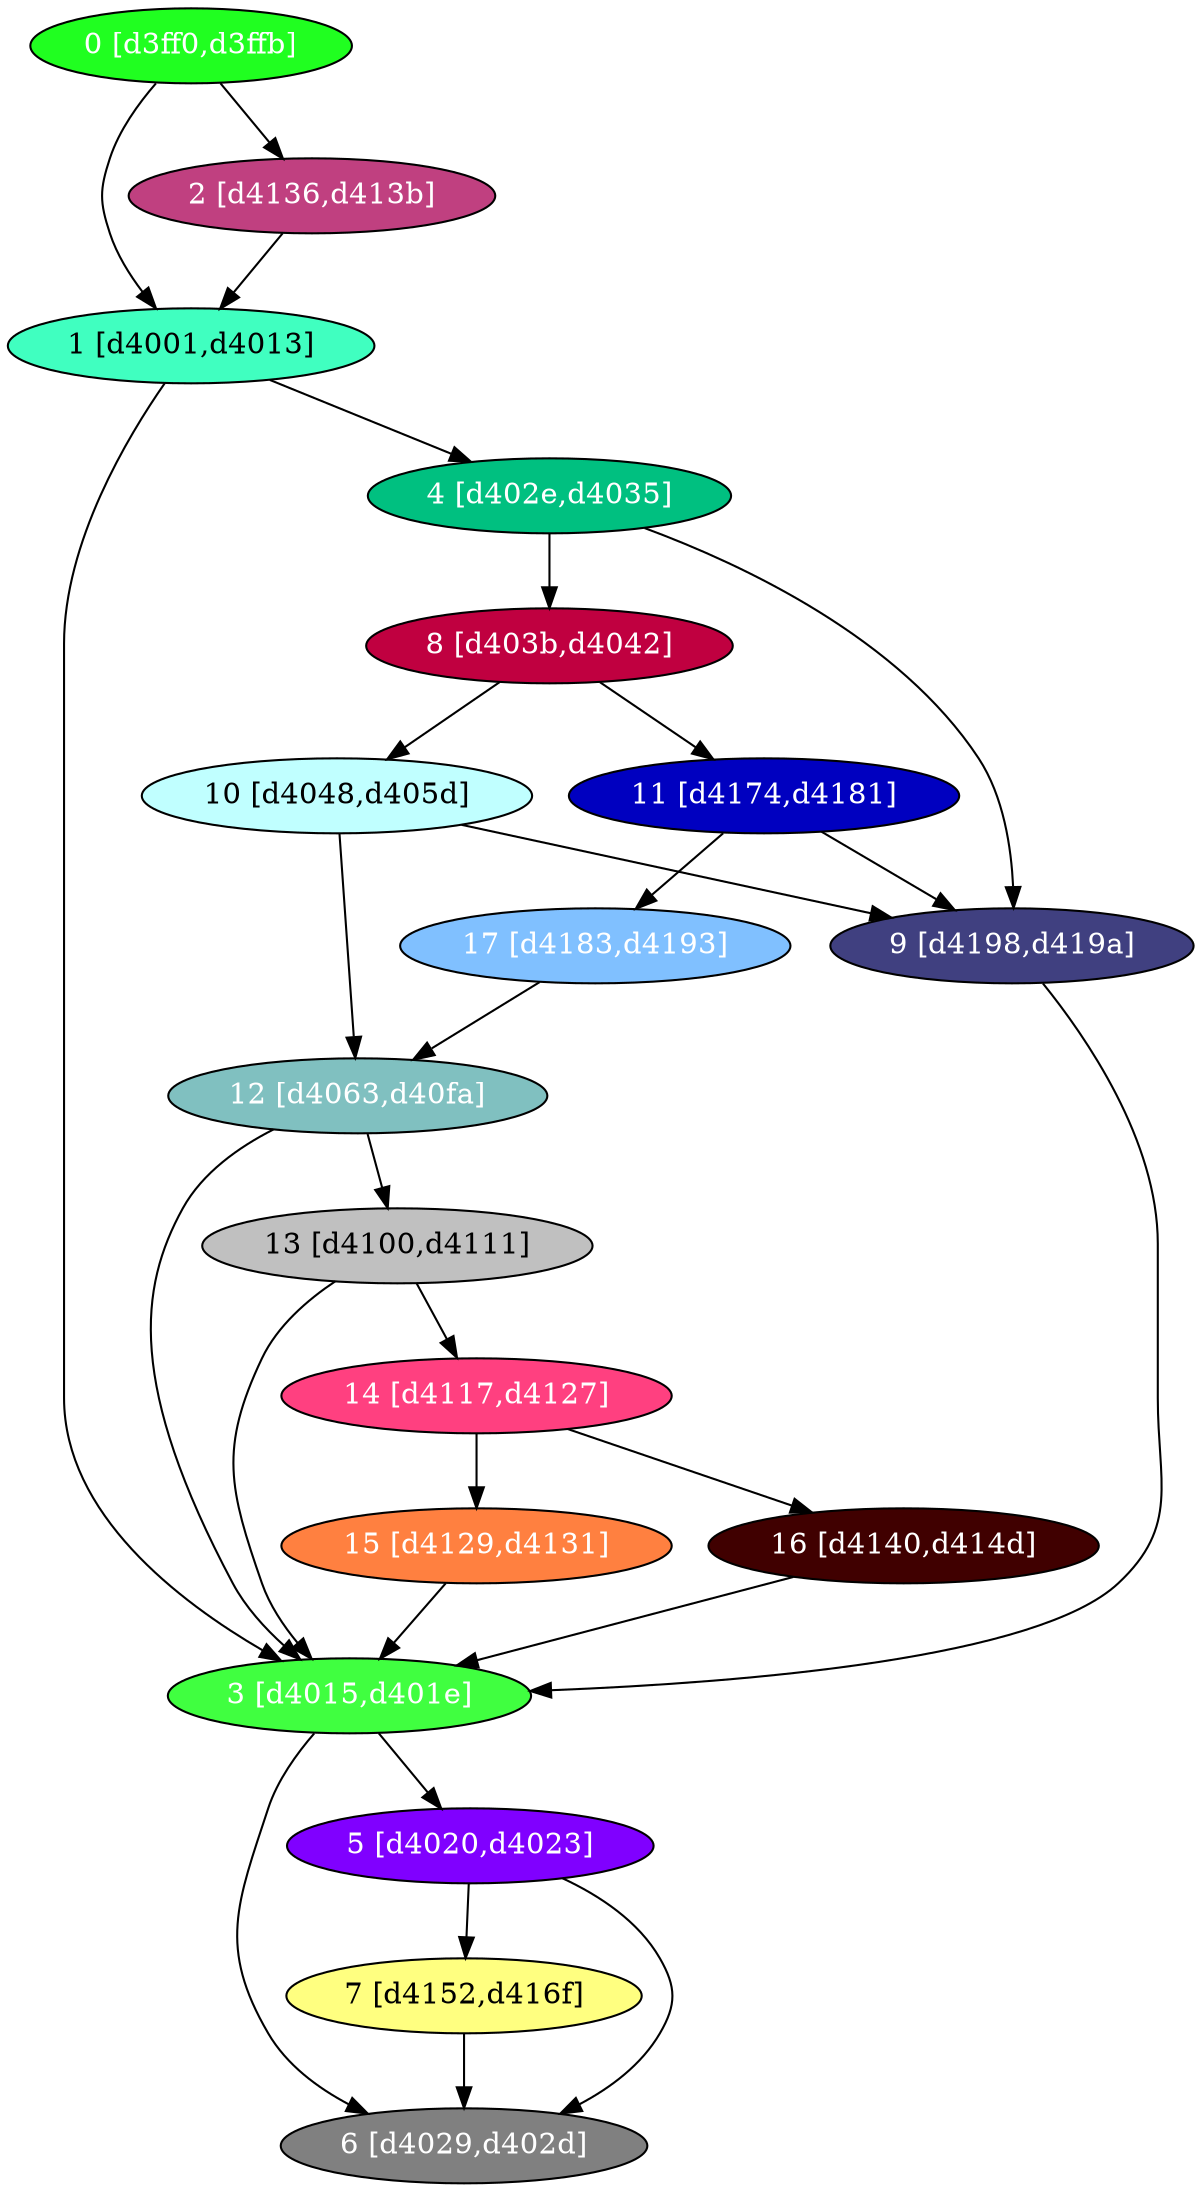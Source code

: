 diGraph libnss3{
	libnss3_0  [style=filled fillcolor="#20FF20" fontcolor="#ffffff" shape=oval label="0 [d3ff0,d3ffb]"]
	libnss3_1  [style=filled fillcolor="#40FFC0" fontcolor="#000000" shape=oval label="1 [d4001,d4013]"]
	libnss3_2  [style=filled fillcolor="#C04080" fontcolor="#ffffff" shape=oval label="2 [d4136,d413b]"]
	libnss3_3  [style=filled fillcolor="#40FF40" fontcolor="#ffffff" shape=oval label="3 [d4015,d401e]"]
	libnss3_4  [style=filled fillcolor="#00C080" fontcolor="#ffffff" shape=oval label="4 [d402e,d4035]"]
	libnss3_5  [style=filled fillcolor="#8000FF" fontcolor="#ffffff" shape=oval label="5 [d4020,d4023]"]
	libnss3_6  [style=filled fillcolor="#808080" fontcolor="#ffffff" shape=oval label="6 [d4029,d402d]"]
	libnss3_7  [style=filled fillcolor="#FFFF80" fontcolor="#000000" shape=oval label="7 [d4152,d416f]"]
	libnss3_8  [style=filled fillcolor="#C00040" fontcolor="#ffffff" shape=oval label="8 [d403b,d4042]"]
	libnss3_9  [style=filled fillcolor="#404080" fontcolor="#ffffff" shape=oval label="9 [d4198,d419a]"]
	libnss3_a  [style=filled fillcolor="#C0FFFF" fontcolor="#000000" shape=oval label="10 [d4048,d405d]"]
	libnss3_b  [style=filled fillcolor="#0000C0" fontcolor="#ffffff" shape=oval label="11 [d4174,d4181]"]
	libnss3_c  [style=filled fillcolor="#80C0C0" fontcolor="#ffffff" shape=oval label="12 [d4063,d40fa]"]
	libnss3_d  [style=filled fillcolor="#C0C0C0" fontcolor="#000000" shape=oval label="13 [d4100,d4111]"]
	libnss3_e  [style=filled fillcolor="#FF4080" fontcolor="#ffffff" shape=oval label="14 [d4117,d4127]"]
	libnss3_f  [style=filled fillcolor="#FF8040" fontcolor="#ffffff" shape=oval label="15 [d4129,d4131]"]
	libnss3_10  [style=filled fillcolor="#400000" fontcolor="#ffffff" shape=oval label="16 [d4140,d414d]"]
	libnss3_11  [style=filled fillcolor="#80C0FF" fontcolor="#ffffff" shape=oval label="17 [d4183,d4193]"]

	libnss3_0 -> libnss3_1
	libnss3_0 -> libnss3_2
	libnss3_1 -> libnss3_3
	libnss3_1 -> libnss3_4
	libnss3_2 -> libnss3_1
	libnss3_3 -> libnss3_5
	libnss3_3 -> libnss3_6
	libnss3_4 -> libnss3_8
	libnss3_4 -> libnss3_9
	libnss3_5 -> libnss3_6
	libnss3_5 -> libnss3_7
	libnss3_7 -> libnss3_6
	libnss3_8 -> libnss3_a
	libnss3_8 -> libnss3_b
	libnss3_9 -> libnss3_3
	libnss3_a -> libnss3_9
	libnss3_a -> libnss3_c
	libnss3_b -> libnss3_9
	libnss3_b -> libnss3_11
	libnss3_c -> libnss3_3
	libnss3_c -> libnss3_d
	libnss3_d -> libnss3_3
	libnss3_d -> libnss3_e
	libnss3_e -> libnss3_f
	libnss3_e -> libnss3_10
	libnss3_f -> libnss3_3
	libnss3_10 -> libnss3_3
	libnss3_11 -> libnss3_c
}